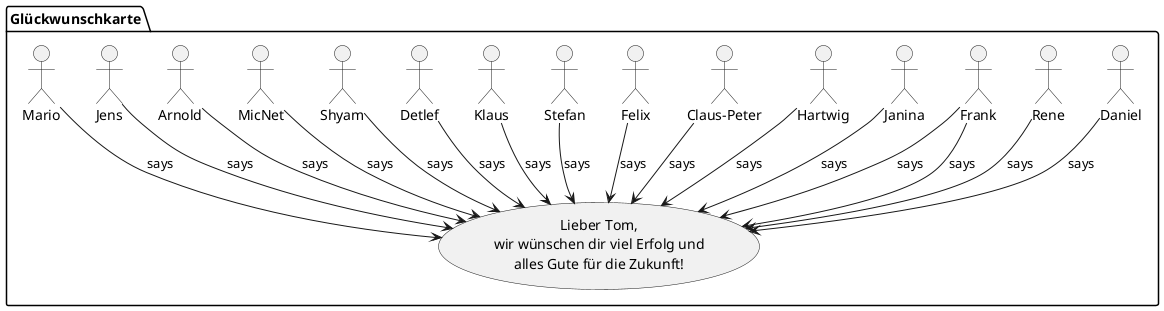 @startuml
folder "Glückwunschkarte" {
    usecase goodbye [
        Lieber Tom,
        wir wünschen dir viel Erfolg und
        alles Gute für die Zukunft!
    ]

    :Daniel: --> goodbye: says
    :Rene: --> goodbye: says
    :Frank: --> goodbye: says
    :Janina: --> goodbye: says
    :Hartwig: --> goodbye: says
    :Claus-Peter: --> goodbye: says
    :Felix: --> goodbye: says
    :Stefan: --> goodbye: says
    :Klaus: --> goodbye: says
    :Detlef: --> goodbye: says
    :Shyam: --> goodbye: says
    :MicNet: --> goodbye: says
    :Frank: --> goodbye: says
    :Arnold: --> goodbye: says 
    :Jens: --> goodbye: says
    :Mario: --> goodbye: says
   
    
}
@enduml
